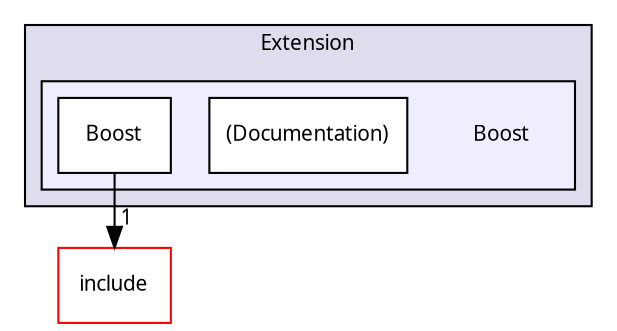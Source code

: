 digraph "Solution/Solution/Alicorn/Build/Extension/Boost" {
  compound=true
  node [ fontsize="10", fontname="Verdana"];
  edge [ labelfontsize="10", labelfontname="Verdana"];
  subgraph clusterdir_0b18862fbca7419df2afb4c521d2159e {
    graph [ bgcolor="#ddddee", pencolor="black", label="Extension" fontname="Verdana", fontsize="10", URL="dir_0b18862fbca7419df2afb4c521d2159e.html"]
  subgraph clusterdir_8be1f095023f5d879e868788c3548616 {
    graph [ bgcolor="#eeeeff", pencolor="black", label="" URL="dir_8be1f095023f5d879e868788c3548616.html"];
    dir_8be1f095023f5d879e868788c3548616 [shape=plaintext label="Boost"];
    dir_bd0c1245c9cc10827cd827e64f38acdf [shape=box label="(Documentation)" color="black" fillcolor="white" style="filled" URL="dir_bd0c1245c9cc10827cd827e64f38acdf.html"];
    dir_2618d740a5d1d0a0033c1f5d861f7e5f [shape=box label="Boost" color="black" fillcolor="white" style="filled" URL="dir_2618d740a5d1d0a0033c1f5d861f7e5f.html"];
  }
  }
  dir_3e485b6767415191f62ea634d9473613 [shape=box label="include" fillcolor="white" style="filled" color="red" URL="dir_3e485b6767415191f62ea634d9473613.html"];
  dir_2618d740a5d1d0a0033c1f5d861f7e5f->dir_3e485b6767415191f62ea634d9473613 [headlabel="1", labeldistance=1.5 headhref="dir_000037_000048.html"];
}
